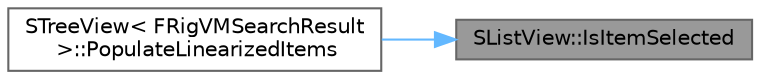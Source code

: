 digraph "SListView::IsItemSelected"
{
 // INTERACTIVE_SVG=YES
 // LATEX_PDF_SIZE
  bgcolor="transparent";
  edge [fontname=Helvetica,fontsize=10,labelfontname=Helvetica,labelfontsize=10];
  node [fontname=Helvetica,fontsize=10,shape=box,height=0.2,width=0.4];
  rankdir="RL";
  Node1 [id="Node000001",label="SListView::IsItemSelected",height=0.2,width=0.4,color="gray40", fillcolor="grey60", style="filled", fontcolor="black",tooltip="Test if the current item is selected."];
  Node1 -> Node2 [id="edge1_Node000001_Node000002",dir="back",color="steelblue1",style="solid",tooltip=" "];
  Node2 [id="Node000002",label="STreeView\< FRigVMSearchResult\l \>::PopulateLinearizedItems",height=0.2,width=0.4,color="grey40", fillcolor="white", style="filled",URL="$de/d1d/classSTreeView.html#a79bdbb23f921ce4835b11ea6a58c40f9",tooltip=" "];
}
